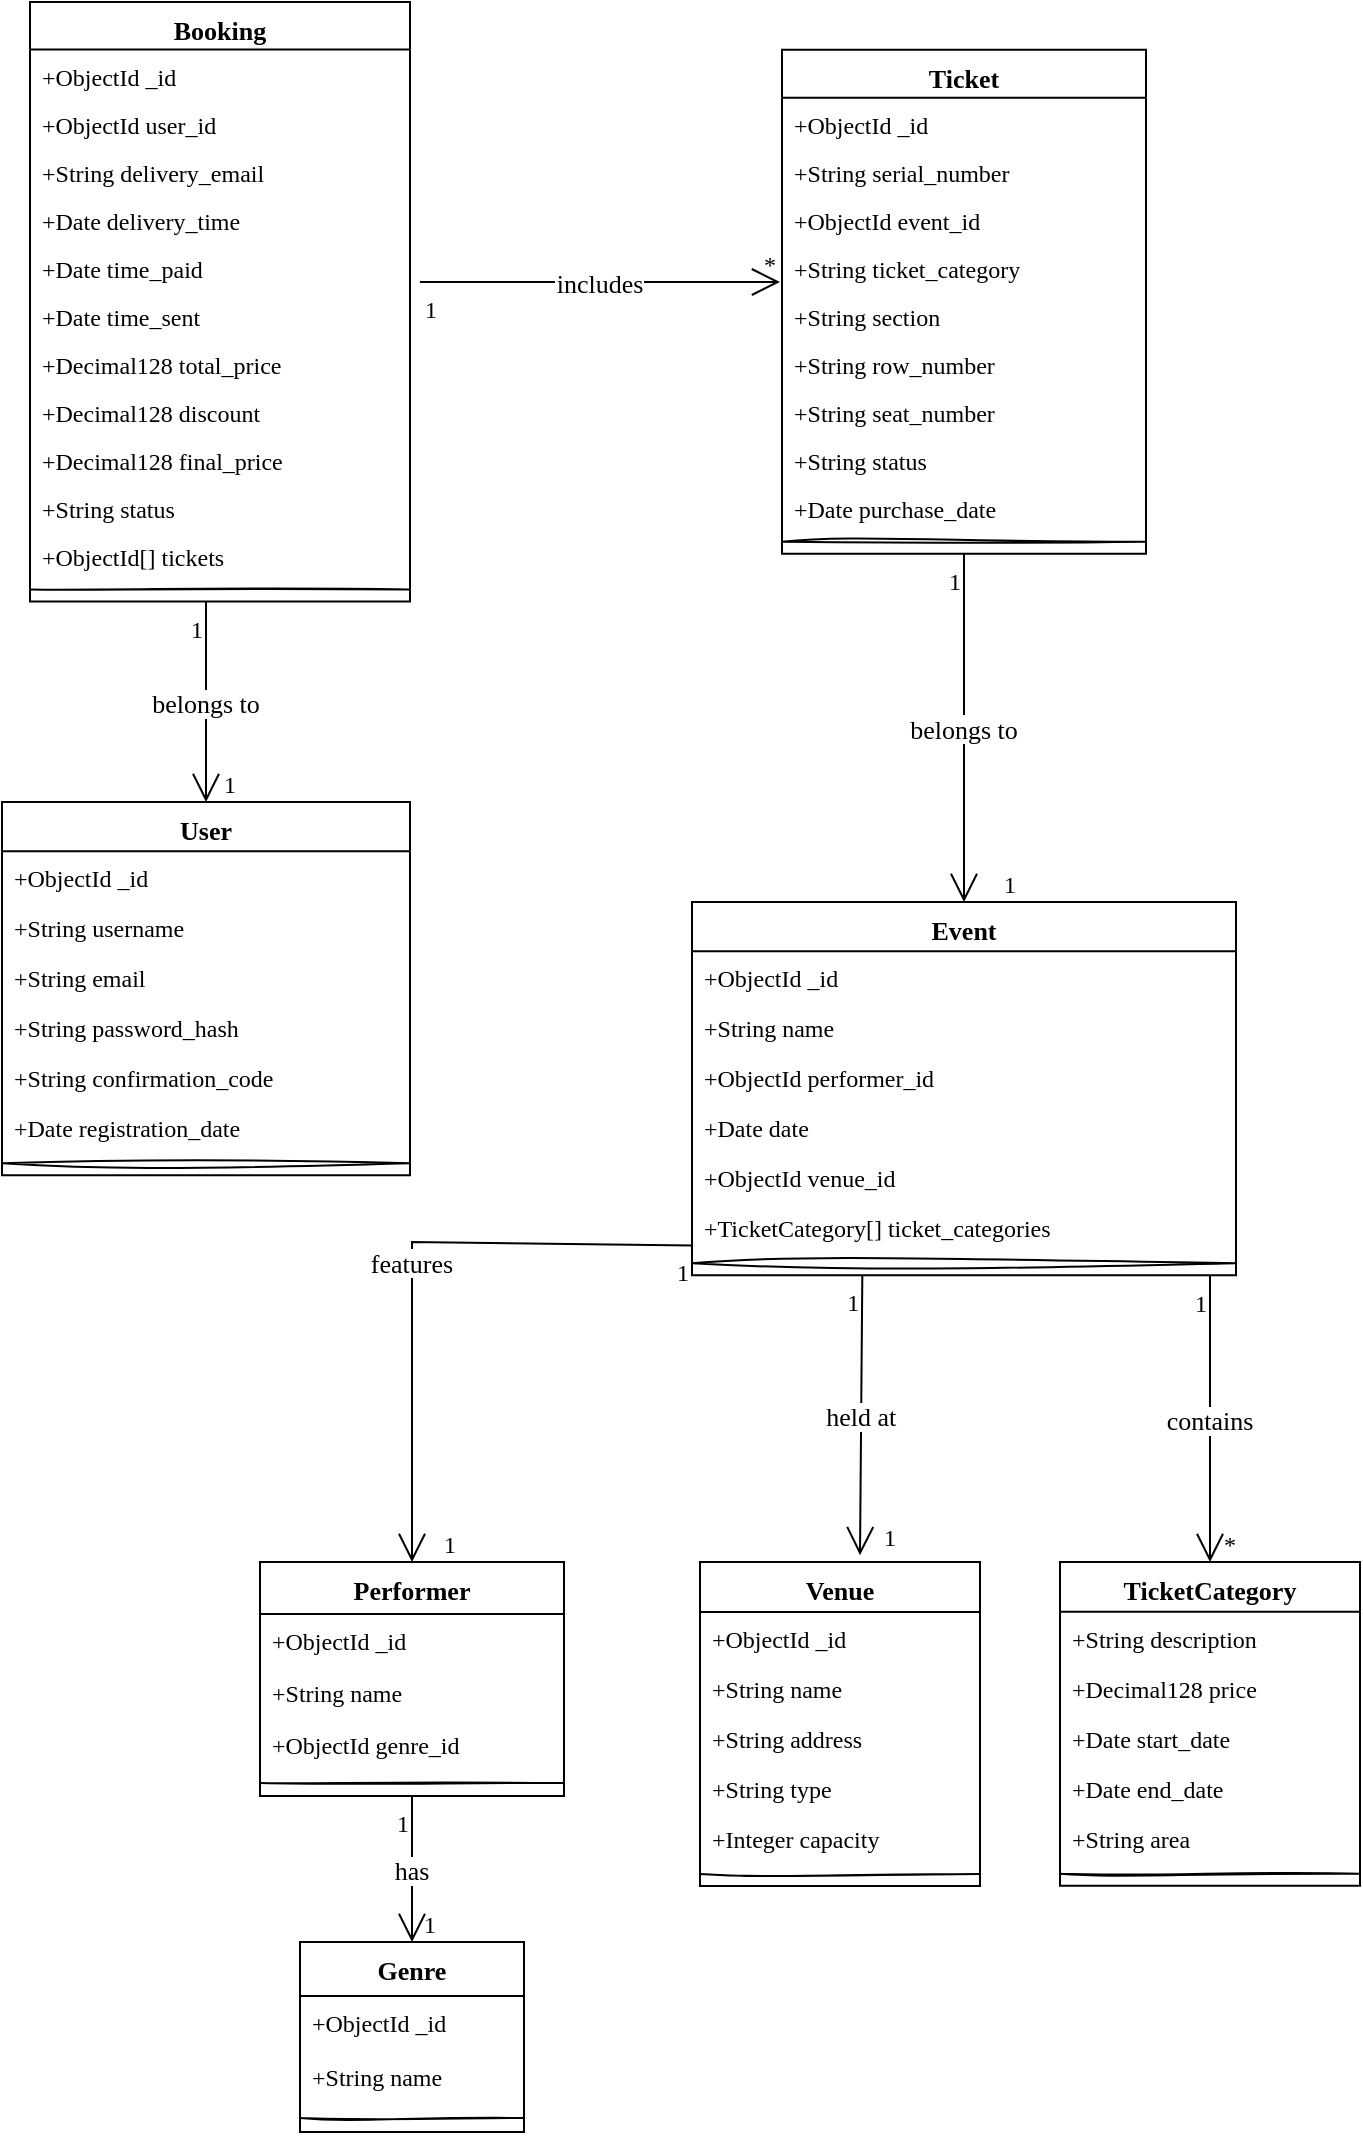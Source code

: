 <mxfile version="24.8.6">
  <diagram name="Page-1" id="ykJ6CDEJHKw0exhoZlaT">
    <mxGraphModel dx="1594" dy="794" grid="1" gridSize="10" guides="1" tooltips="1" connect="1" arrows="1" fold="1" page="1" pageScale="1" pageWidth="850" pageHeight="1100" math="0" shadow="0">
      <root>
        <mxCell id="0" />
        <mxCell id="1" parent="0" />
        <mxCell id="21Pvp72JrJxL1AuG1ScV-1" value="Genre" style="swimlane;fontStyle=1;align=center;verticalAlign=top;childLayout=stackLayout;horizontal=1;startSize=27.01;horizontalStack=0;resizeParent=1;resizeParentMax=0;resizeLast=0;collapsible=0;marginBottom=0;hachureGap=4;fontFamily=Times New Roman;swimlaneLine=1;fontSize=13;" vertex="1" parent="1">
          <mxGeometry x="260" y="990" width="112" height="95.01" as="geometry" />
        </mxCell>
        <mxCell id="21Pvp72JrJxL1AuG1ScV-2" value="+ObjectId _id" style="text;strokeColor=none;fillColor=none;align=left;verticalAlign=top;spacingLeft=4;spacingRight=4;overflow=hidden;rotatable=0;points=[[0,0.5],[1,0.5]];portConstraint=eastwest;fontFamily=Times New Roman;" vertex="1" parent="21Pvp72JrJxL1AuG1ScV-1">
          <mxGeometry y="27.01" width="112" height="27" as="geometry" />
        </mxCell>
        <mxCell id="21Pvp72JrJxL1AuG1ScV-3" value="+String name" style="text;strokeColor=none;fillColor=none;align=left;verticalAlign=top;spacingLeft=4;spacingRight=4;overflow=hidden;rotatable=0;points=[[0,0.5],[1,0.5]];portConstraint=eastwest;fontFamily=Times New Roman;" vertex="1" parent="21Pvp72JrJxL1AuG1ScV-1">
          <mxGeometry y="54.01" width="112" height="27" as="geometry" />
        </mxCell>
        <mxCell id="21Pvp72JrJxL1AuG1ScV-4" style="line;strokeWidth=1;fillColor=none;align=left;verticalAlign=middle;spacingTop=-1;spacingLeft=3;spacingRight=3;rotatable=0;labelPosition=right;points=[];portConstraint=eastwest;strokeColor=inherit;sketch=1;hachureGap=4;jiggle=2;curveFitting=1;fontFamily=Times New Roman;" vertex="1" parent="21Pvp72JrJxL1AuG1ScV-1">
          <mxGeometry y="81.01" width="112" height="14" as="geometry" />
        </mxCell>
        <mxCell id="21Pvp72JrJxL1AuG1ScV-5" value="Performer" style="swimlane;fontStyle=1;align=center;verticalAlign=top;childLayout=stackLayout;horizontal=1;startSize=26.022;horizontalStack=0;resizeParent=1;resizeParentMax=0;resizeLast=0;collapsible=0;marginBottom=0;hachureGap=4;fontFamily=Times New Roman;swimlaneLine=1;fontSize=13;" vertex="1" parent="1">
          <mxGeometry x="240" y="800" width="152" height="117.022" as="geometry" />
        </mxCell>
        <mxCell id="21Pvp72JrJxL1AuG1ScV-6" value="+ObjectId _id" style="text;strokeColor=none;fillColor=none;align=left;verticalAlign=top;spacingLeft=4;spacingRight=4;overflow=hidden;rotatable=0;points=[[0,0.5],[1,0.5]];portConstraint=eastwest;fontFamily=Times New Roman;" vertex="1" parent="21Pvp72JrJxL1AuG1ScV-5">
          <mxGeometry y="26.022" width="152" height="26" as="geometry" />
        </mxCell>
        <mxCell id="21Pvp72JrJxL1AuG1ScV-7" value="+String name" style="text;strokeColor=none;fillColor=none;align=left;verticalAlign=top;spacingLeft=4;spacingRight=4;overflow=hidden;rotatable=0;points=[[0,0.5],[1,0.5]];portConstraint=eastwest;fontFamily=Times New Roman;" vertex="1" parent="21Pvp72JrJxL1AuG1ScV-5">
          <mxGeometry y="52.022" width="152" height="26" as="geometry" />
        </mxCell>
        <mxCell id="21Pvp72JrJxL1AuG1ScV-8" value="+ObjectId genre_id" style="text;strokeColor=none;fillColor=none;align=left;verticalAlign=top;spacingLeft=4;spacingRight=4;overflow=hidden;rotatable=0;points=[[0,0.5],[1,0.5]];portConstraint=eastwest;fontFamily=Times New Roman;" vertex="1" parent="21Pvp72JrJxL1AuG1ScV-5">
          <mxGeometry y="78.022" width="152" height="26" as="geometry" />
        </mxCell>
        <mxCell id="21Pvp72JrJxL1AuG1ScV-9" style="line;strokeWidth=1;fillColor=none;align=left;verticalAlign=middle;spacingTop=-1;spacingLeft=3;spacingRight=3;rotatable=0;labelPosition=right;points=[];portConstraint=eastwest;strokeColor=inherit;sketch=1;hachureGap=4;jiggle=2;curveFitting=1;fontFamily=Times New Roman;" vertex="1" parent="21Pvp72JrJxL1AuG1ScV-5">
          <mxGeometry y="104.022" width="152" height="13" as="geometry" />
        </mxCell>
        <mxCell id="21Pvp72JrJxL1AuG1ScV-10" value="Venue" style="swimlane;fontStyle=1;align=center;verticalAlign=top;childLayout=stackLayout;horizontal=1;startSize=24.959;horizontalStack=0;resizeParent=1;resizeParentMax=0;resizeLast=0;collapsible=0;marginBottom=0;hachureGap=4;fontFamily=Times New Roman;swimlaneLine=1;fontSize=13;" vertex="1" parent="1">
          <mxGeometry x="460" y="800" width="140" height="161.959" as="geometry" />
        </mxCell>
        <mxCell id="21Pvp72JrJxL1AuG1ScV-11" value="+ObjectId _id" style="text;strokeColor=none;fillColor=none;align=left;verticalAlign=top;spacingLeft=4;spacingRight=4;overflow=hidden;rotatable=0;points=[[0,0.5],[1,0.5]];portConstraint=eastwest;fontFamily=Times New Roman;" vertex="1" parent="21Pvp72JrJxL1AuG1ScV-10">
          <mxGeometry y="24.959" width="140" height="25" as="geometry" />
        </mxCell>
        <mxCell id="21Pvp72JrJxL1AuG1ScV-12" value="+String name" style="text;strokeColor=none;fillColor=none;align=left;verticalAlign=top;spacingLeft=4;spacingRight=4;overflow=hidden;rotatable=0;points=[[0,0.5],[1,0.5]];portConstraint=eastwest;fontFamily=Times New Roman;" vertex="1" parent="21Pvp72JrJxL1AuG1ScV-10">
          <mxGeometry y="49.959" width="140" height="25" as="geometry" />
        </mxCell>
        <mxCell id="21Pvp72JrJxL1AuG1ScV-13" value="+String address" style="text;strokeColor=none;fillColor=none;align=left;verticalAlign=top;spacingLeft=4;spacingRight=4;overflow=hidden;rotatable=0;points=[[0,0.5],[1,0.5]];portConstraint=eastwest;fontFamily=Times New Roman;" vertex="1" parent="21Pvp72JrJxL1AuG1ScV-10">
          <mxGeometry y="74.959" width="140" height="25" as="geometry" />
        </mxCell>
        <mxCell id="21Pvp72JrJxL1AuG1ScV-14" value="+String type" style="text;strokeColor=none;fillColor=none;align=left;verticalAlign=top;spacingLeft=4;spacingRight=4;overflow=hidden;rotatable=0;points=[[0,0.5],[1,0.5]];portConstraint=eastwest;fontFamily=Times New Roman;" vertex="1" parent="21Pvp72JrJxL1AuG1ScV-10">
          <mxGeometry y="99.959" width="140" height="25" as="geometry" />
        </mxCell>
        <mxCell id="21Pvp72JrJxL1AuG1ScV-15" value="+Integer capacity" style="text;strokeColor=none;fillColor=none;align=left;verticalAlign=top;spacingLeft=4;spacingRight=4;overflow=hidden;rotatable=0;points=[[0,0.5],[1,0.5]];portConstraint=eastwest;fontFamily=Times New Roman;" vertex="1" parent="21Pvp72JrJxL1AuG1ScV-10">
          <mxGeometry y="124.959" width="140" height="25" as="geometry" />
        </mxCell>
        <mxCell id="21Pvp72JrJxL1AuG1ScV-16" style="line;strokeWidth=1;fillColor=none;align=left;verticalAlign=middle;spacingTop=-1;spacingLeft=3;spacingRight=3;rotatable=0;labelPosition=right;points=[];portConstraint=eastwest;strokeColor=inherit;sketch=1;hachureGap=4;jiggle=2;curveFitting=1;fontFamily=Times New Roman;" vertex="1" parent="21Pvp72JrJxL1AuG1ScV-10">
          <mxGeometry y="149.959" width="140" height="12" as="geometry" />
        </mxCell>
        <mxCell id="21Pvp72JrJxL1AuG1ScV-17" value="Event" style="swimlane;fontStyle=1;align=center;verticalAlign=top;childLayout=stackLayout;horizontal=1;startSize=24.618;horizontalStack=0;resizeParent=1;resizeParentMax=0;resizeLast=0;collapsible=0;marginBottom=0;hachureGap=4;fontFamily=Times New Roman;swimlaneLine=1;fontSize=13;" vertex="1" parent="1">
          <mxGeometry x="456" y="470" width="272" height="186.618" as="geometry" />
        </mxCell>
        <mxCell id="21Pvp72JrJxL1AuG1ScV-18" value="+ObjectId _id" style="text;strokeColor=none;fillColor=none;align=left;verticalAlign=top;spacingLeft=4;spacingRight=4;overflow=hidden;rotatable=0;points=[[0,0.5],[1,0.5]];portConstraint=eastwest;fontFamily=Times New Roman;" vertex="1" parent="21Pvp72JrJxL1AuG1ScV-17">
          <mxGeometry y="24.618" width="272" height="25" as="geometry" />
        </mxCell>
        <mxCell id="21Pvp72JrJxL1AuG1ScV-19" value="+String name" style="text;strokeColor=none;fillColor=none;align=left;verticalAlign=top;spacingLeft=4;spacingRight=4;overflow=hidden;rotatable=0;points=[[0,0.5],[1,0.5]];portConstraint=eastwest;fontFamily=Times New Roman;" vertex="1" parent="21Pvp72JrJxL1AuG1ScV-17">
          <mxGeometry y="49.618" width="272" height="25" as="geometry" />
        </mxCell>
        <mxCell id="21Pvp72JrJxL1AuG1ScV-20" value="+ObjectId performer_id" style="text;strokeColor=none;fillColor=none;align=left;verticalAlign=top;spacingLeft=4;spacingRight=4;overflow=hidden;rotatable=0;points=[[0,0.5],[1,0.5]];portConstraint=eastwest;fontFamily=Times New Roman;" vertex="1" parent="21Pvp72JrJxL1AuG1ScV-17">
          <mxGeometry y="74.618" width="272" height="25" as="geometry" />
        </mxCell>
        <mxCell id="21Pvp72JrJxL1AuG1ScV-21" value="+Date date" style="text;strokeColor=none;fillColor=none;align=left;verticalAlign=top;spacingLeft=4;spacingRight=4;overflow=hidden;rotatable=0;points=[[0,0.5],[1,0.5]];portConstraint=eastwest;fontFamily=Times New Roman;" vertex="1" parent="21Pvp72JrJxL1AuG1ScV-17">
          <mxGeometry y="99.618" width="272" height="25" as="geometry" />
        </mxCell>
        <mxCell id="21Pvp72JrJxL1AuG1ScV-22" value="+ObjectId venue_id" style="text;strokeColor=none;fillColor=none;align=left;verticalAlign=top;spacingLeft=4;spacingRight=4;overflow=hidden;rotatable=0;points=[[0,0.5],[1,0.5]];portConstraint=eastwest;fontFamily=Times New Roman;" vertex="1" parent="21Pvp72JrJxL1AuG1ScV-17">
          <mxGeometry y="124.618" width="272" height="25" as="geometry" />
        </mxCell>
        <mxCell id="21Pvp72JrJxL1AuG1ScV-23" value="+TicketCategory[] ticket_categories" style="text;strokeColor=none;fillColor=none;align=left;verticalAlign=top;spacingLeft=4;spacingRight=4;overflow=hidden;rotatable=0;points=[[0,0.5],[1,0.5]];portConstraint=eastwest;fontFamily=Times New Roman;" vertex="1" parent="21Pvp72JrJxL1AuG1ScV-17">
          <mxGeometry y="149.618" width="272" height="25" as="geometry" />
        </mxCell>
        <mxCell id="21Pvp72JrJxL1AuG1ScV-24" style="line;strokeWidth=1;fillColor=none;align=left;verticalAlign=middle;spacingTop=-1;spacingLeft=3;spacingRight=3;rotatable=0;labelPosition=right;points=[];portConstraint=eastwest;strokeColor=inherit;sketch=1;hachureGap=4;jiggle=2;curveFitting=1;fontFamily=Times New Roman;" vertex="1" parent="21Pvp72JrJxL1AuG1ScV-17">
          <mxGeometry y="174.618" width="272" height="12" as="geometry" />
        </mxCell>
        <mxCell id="21Pvp72JrJxL1AuG1ScV-25" value="TicketCategory" style="swimlane;fontStyle=1;align=center;verticalAlign=top;childLayout=stackLayout;horizontal=1;startSize=24.933;horizontalStack=0;resizeParent=1;resizeParentMax=0;resizeLast=0;collapsible=0;marginBottom=0;hachureGap=4;fontFamily=Times New Roman;swimlaneLine=1;fontSize=13;" vertex="1" parent="1">
          <mxGeometry x="640" y="800" width="150" height="161.933" as="geometry" />
        </mxCell>
        <mxCell id="21Pvp72JrJxL1AuG1ScV-26" value="+String description" style="text;strokeColor=none;fillColor=none;align=left;verticalAlign=top;spacingLeft=4;spacingRight=4;overflow=hidden;rotatable=0;points=[[0,0.5],[1,0.5]];portConstraint=eastwest;fontFamily=Times New Roman;" vertex="1" parent="21Pvp72JrJxL1AuG1ScV-25">
          <mxGeometry y="24.933" width="150" height="25" as="geometry" />
        </mxCell>
        <mxCell id="21Pvp72JrJxL1AuG1ScV-27" value="+Decimal128 price" style="text;strokeColor=none;fillColor=none;align=left;verticalAlign=top;spacingLeft=4;spacingRight=4;overflow=hidden;rotatable=0;points=[[0,0.5],[1,0.5]];portConstraint=eastwest;fontFamily=Times New Roman;" vertex="1" parent="21Pvp72JrJxL1AuG1ScV-25">
          <mxGeometry y="49.933" width="150" height="25" as="geometry" />
        </mxCell>
        <mxCell id="21Pvp72JrJxL1AuG1ScV-28" value="+Date start_date" style="text;strokeColor=none;fillColor=none;align=left;verticalAlign=top;spacingLeft=4;spacingRight=4;overflow=hidden;rotatable=0;points=[[0,0.5],[1,0.5]];portConstraint=eastwest;fontFamily=Times New Roman;" vertex="1" parent="21Pvp72JrJxL1AuG1ScV-25">
          <mxGeometry y="74.933" width="150" height="25" as="geometry" />
        </mxCell>
        <mxCell id="21Pvp72JrJxL1AuG1ScV-29" value="+Date end_date" style="text;strokeColor=none;fillColor=none;align=left;verticalAlign=top;spacingLeft=4;spacingRight=4;overflow=hidden;rotatable=0;points=[[0,0.5],[1,0.5]];portConstraint=eastwest;fontFamily=Times New Roman;" vertex="1" parent="21Pvp72JrJxL1AuG1ScV-25">
          <mxGeometry y="99.933" width="150" height="25" as="geometry" />
        </mxCell>
        <mxCell id="21Pvp72JrJxL1AuG1ScV-30" value="+String area" style="text;strokeColor=none;fillColor=none;align=left;verticalAlign=top;spacingLeft=4;spacingRight=4;overflow=hidden;rotatable=0;points=[[0,0.5],[1,0.5]];portConstraint=eastwest;fontFamily=Times New Roman;" vertex="1" parent="21Pvp72JrJxL1AuG1ScV-25">
          <mxGeometry y="124.933" width="150" height="25" as="geometry" />
        </mxCell>
        <mxCell id="21Pvp72JrJxL1AuG1ScV-31" style="line;strokeWidth=1;fillColor=none;align=left;verticalAlign=middle;spacingTop=-1;spacingLeft=3;spacingRight=3;rotatable=0;labelPosition=right;points=[];portConstraint=eastwest;strokeColor=inherit;sketch=1;hachureGap=4;jiggle=2;curveFitting=1;fontFamily=Times New Roman;" vertex="1" parent="21Pvp72JrJxL1AuG1ScV-25">
          <mxGeometry y="149.933" width="150" height="12" as="geometry" />
        </mxCell>
        <mxCell id="21Pvp72JrJxL1AuG1ScV-32" value="User" style="swimlane;fontStyle=1;align=center;verticalAlign=top;childLayout=stackLayout;horizontal=1;startSize=24.64;horizontalStack=0;resizeParent=1;resizeParentMax=0;resizeLast=0;collapsible=0;marginBottom=0;hachureGap=4;fontFamily=Times New Roman;swimlaneLine=1;fontSize=13;" vertex="1" parent="1">
          <mxGeometry x="111" y="420" width="204" height="186.64" as="geometry" />
        </mxCell>
        <mxCell id="21Pvp72JrJxL1AuG1ScV-33" value="+ObjectId _id" style="text;strokeColor=none;fillColor=none;align=left;verticalAlign=top;spacingLeft=4;spacingRight=4;overflow=hidden;rotatable=0;points=[[0,0.5],[1,0.5]];portConstraint=eastwest;fontFamily=Times New Roman;" vertex="1" parent="21Pvp72JrJxL1AuG1ScV-32">
          <mxGeometry y="24.64" width="204" height="25" as="geometry" />
        </mxCell>
        <mxCell id="21Pvp72JrJxL1AuG1ScV-34" value="+String username" style="text;strokeColor=none;fillColor=none;align=left;verticalAlign=top;spacingLeft=4;spacingRight=4;overflow=hidden;rotatable=0;points=[[0,0.5],[1,0.5]];portConstraint=eastwest;fontFamily=Times New Roman;" vertex="1" parent="21Pvp72JrJxL1AuG1ScV-32">
          <mxGeometry y="49.64" width="204" height="25" as="geometry" />
        </mxCell>
        <mxCell id="21Pvp72JrJxL1AuG1ScV-35" value="+String email" style="text;strokeColor=none;fillColor=none;align=left;verticalAlign=top;spacingLeft=4;spacingRight=4;overflow=hidden;rotatable=0;points=[[0,0.5],[1,0.5]];portConstraint=eastwest;fontFamily=Times New Roman;" vertex="1" parent="21Pvp72JrJxL1AuG1ScV-32">
          <mxGeometry y="74.64" width="204" height="25" as="geometry" />
        </mxCell>
        <mxCell id="21Pvp72JrJxL1AuG1ScV-36" value="+String password_hash" style="text;strokeColor=none;fillColor=none;align=left;verticalAlign=top;spacingLeft=4;spacingRight=4;overflow=hidden;rotatable=0;points=[[0,0.5],[1,0.5]];portConstraint=eastwest;fontFamily=Times New Roman;" vertex="1" parent="21Pvp72JrJxL1AuG1ScV-32">
          <mxGeometry y="99.64" width="204" height="25" as="geometry" />
        </mxCell>
        <mxCell id="21Pvp72JrJxL1AuG1ScV-37" value="+String confirmation_code" style="text;strokeColor=none;fillColor=none;align=left;verticalAlign=top;spacingLeft=4;spacingRight=4;overflow=hidden;rotatable=0;points=[[0,0.5],[1,0.5]];portConstraint=eastwest;fontFamily=Times New Roman;" vertex="1" parent="21Pvp72JrJxL1AuG1ScV-32">
          <mxGeometry y="124.64" width="204" height="25" as="geometry" />
        </mxCell>
        <mxCell id="21Pvp72JrJxL1AuG1ScV-38" value="+Date registration_date" style="text;strokeColor=none;fillColor=none;align=left;verticalAlign=top;spacingLeft=4;spacingRight=4;overflow=hidden;rotatable=0;points=[[0,0.5],[1,0.5]];portConstraint=eastwest;fontFamily=Times New Roman;" vertex="1" parent="21Pvp72JrJxL1AuG1ScV-32">
          <mxGeometry y="149.64" width="204" height="25" as="geometry" />
        </mxCell>
        <mxCell id="21Pvp72JrJxL1AuG1ScV-39" style="line;strokeWidth=1;fillColor=none;align=left;verticalAlign=middle;spacingTop=-1;spacingLeft=3;spacingRight=3;rotatable=0;labelPosition=right;points=[];portConstraint=eastwest;strokeColor=inherit;sketch=1;hachureGap=4;jiggle=2;curveFitting=1;fontFamily=Times New Roman;" vertex="1" parent="21Pvp72JrJxL1AuG1ScV-32">
          <mxGeometry y="174.64" width="204" height="12" as="geometry" />
        </mxCell>
        <mxCell id="21Pvp72JrJxL1AuG1ScV-40" value="Booking" style="swimlane;fontStyle=1;align=center;verticalAlign=top;childLayout=stackLayout;horizontal=1;startSize=23.797;horizontalStack=0;resizeParent=1;resizeParentMax=0;resizeLast=0;collapsible=0;marginBottom=0;hachureGap=4;fontFamily=Times New Roman;swimlaneLine=1;fontSize=13;" vertex="1" parent="1">
          <mxGeometry x="125" y="20" width="190" height="299.797" as="geometry" />
        </mxCell>
        <mxCell id="21Pvp72JrJxL1AuG1ScV-41" value="+ObjectId _id" style="text;strokeColor=none;fillColor=none;align=left;verticalAlign=top;spacingLeft=4;spacingRight=4;overflow=hidden;rotatable=0;points=[[0,0.5],[1,0.5]];portConstraint=eastwest;fontFamily=Times New Roman;" vertex="1" parent="21Pvp72JrJxL1AuG1ScV-40">
          <mxGeometry y="23.797" width="190" height="24" as="geometry" />
        </mxCell>
        <mxCell id="21Pvp72JrJxL1AuG1ScV-42" value="+ObjectId user_id" style="text;strokeColor=none;fillColor=none;align=left;verticalAlign=top;spacingLeft=4;spacingRight=4;overflow=hidden;rotatable=0;points=[[0,0.5],[1,0.5]];portConstraint=eastwest;fontFamily=Times New Roman;" vertex="1" parent="21Pvp72JrJxL1AuG1ScV-40">
          <mxGeometry y="47.797" width="190" height="24" as="geometry" />
        </mxCell>
        <mxCell id="21Pvp72JrJxL1AuG1ScV-43" value="+String delivery_email" style="text;strokeColor=none;fillColor=none;align=left;verticalAlign=top;spacingLeft=4;spacingRight=4;overflow=hidden;rotatable=0;points=[[0,0.5],[1,0.5]];portConstraint=eastwest;fontFamily=Times New Roman;" vertex="1" parent="21Pvp72JrJxL1AuG1ScV-40">
          <mxGeometry y="71.797" width="190" height="24" as="geometry" />
        </mxCell>
        <mxCell id="21Pvp72JrJxL1AuG1ScV-44" value="+Date delivery_time" style="text;strokeColor=none;fillColor=none;align=left;verticalAlign=top;spacingLeft=4;spacingRight=4;overflow=hidden;rotatable=0;points=[[0,0.5],[1,0.5]];portConstraint=eastwest;fontFamily=Times New Roman;" vertex="1" parent="21Pvp72JrJxL1AuG1ScV-40">
          <mxGeometry y="95.797" width="190" height="24" as="geometry" />
        </mxCell>
        <mxCell id="21Pvp72JrJxL1AuG1ScV-45" value="+Date time_paid" style="text;strokeColor=none;fillColor=none;align=left;verticalAlign=top;spacingLeft=4;spacingRight=4;overflow=hidden;rotatable=0;points=[[0,0.5],[1,0.5]];portConstraint=eastwest;fontFamily=Times New Roman;" vertex="1" parent="21Pvp72JrJxL1AuG1ScV-40">
          <mxGeometry y="119.797" width="190" height="24" as="geometry" />
        </mxCell>
        <mxCell id="21Pvp72JrJxL1AuG1ScV-46" value="+Date time_sent" style="text;strokeColor=none;fillColor=none;align=left;verticalAlign=top;spacingLeft=4;spacingRight=4;overflow=hidden;rotatable=0;points=[[0,0.5],[1,0.5]];portConstraint=eastwest;fontFamily=Times New Roman;" vertex="1" parent="21Pvp72JrJxL1AuG1ScV-40">
          <mxGeometry y="143.797" width="190" height="24" as="geometry" />
        </mxCell>
        <mxCell id="21Pvp72JrJxL1AuG1ScV-47" value="+Decimal128 total_price" style="text;strokeColor=none;fillColor=none;align=left;verticalAlign=top;spacingLeft=4;spacingRight=4;overflow=hidden;rotatable=0;points=[[0,0.5],[1,0.5]];portConstraint=eastwest;fontFamily=Times New Roman;" vertex="1" parent="21Pvp72JrJxL1AuG1ScV-40">
          <mxGeometry y="167.797" width="190" height="24" as="geometry" />
        </mxCell>
        <mxCell id="21Pvp72JrJxL1AuG1ScV-48" value="+Decimal128 discount" style="text;strokeColor=none;fillColor=none;align=left;verticalAlign=top;spacingLeft=4;spacingRight=4;overflow=hidden;rotatable=0;points=[[0,0.5],[1,0.5]];portConstraint=eastwest;fontFamily=Times New Roman;" vertex="1" parent="21Pvp72JrJxL1AuG1ScV-40">
          <mxGeometry y="191.797" width="190" height="24" as="geometry" />
        </mxCell>
        <mxCell id="21Pvp72JrJxL1AuG1ScV-49" value="+Decimal128 final_price" style="text;strokeColor=none;fillColor=none;align=left;verticalAlign=top;spacingLeft=4;spacingRight=4;overflow=hidden;rotatable=0;points=[[0,0.5],[1,0.5]];portConstraint=eastwest;fontFamily=Times New Roman;" vertex="1" parent="21Pvp72JrJxL1AuG1ScV-40">
          <mxGeometry y="215.797" width="190" height="24" as="geometry" />
        </mxCell>
        <mxCell id="21Pvp72JrJxL1AuG1ScV-50" value="+String status" style="text;strokeColor=none;fillColor=none;align=left;verticalAlign=top;spacingLeft=4;spacingRight=4;overflow=hidden;rotatable=0;points=[[0,0.5],[1,0.5]];portConstraint=eastwest;fontFamily=Times New Roman;" vertex="1" parent="21Pvp72JrJxL1AuG1ScV-40">
          <mxGeometry y="239.797" width="190" height="24" as="geometry" />
        </mxCell>
        <mxCell id="21Pvp72JrJxL1AuG1ScV-51" value="+ObjectId[] tickets" style="text;strokeColor=none;fillColor=none;align=left;verticalAlign=top;spacingLeft=4;spacingRight=4;overflow=hidden;rotatable=0;points=[[0,0.5],[1,0.5]];portConstraint=eastwest;fontFamily=Times New Roman;" vertex="1" parent="21Pvp72JrJxL1AuG1ScV-40">
          <mxGeometry y="263.797" width="190" height="24" as="geometry" />
        </mxCell>
        <mxCell id="21Pvp72JrJxL1AuG1ScV-52" style="line;strokeWidth=1;fillColor=none;align=left;verticalAlign=middle;spacingTop=-1;spacingLeft=3;spacingRight=3;rotatable=0;labelPosition=right;points=[];portConstraint=eastwest;strokeColor=inherit;sketch=1;hachureGap=4;jiggle=2;curveFitting=1;fontFamily=Times New Roman;" vertex="1" parent="21Pvp72JrJxL1AuG1ScV-40">
          <mxGeometry y="287.797" width="190" height="12" as="geometry" />
        </mxCell>
        <mxCell id="21Pvp72JrJxL1AuG1ScV-53" value="Ticket" style="swimlane;fontStyle=1;align=center;verticalAlign=top;childLayout=stackLayout;horizontal=1;startSize=24.048;horizontalStack=0;resizeParent=1;resizeParentMax=0;resizeLast=0;collapsible=0;marginBottom=0;hachureGap=4;fontFamily=Times New Roman;swimlaneLine=1;fontSize=13;" vertex="1" parent="1">
          <mxGeometry x="501" y="43.87" width="182" height="252.048" as="geometry" />
        </mxCell>
        <mxCell id="21Pvp72JrJxL1AuG1ScV-54" value="+ObjectId _id" style="text;strokeColor=none;fillColor=none;align=left;verticalAlign=top;spacingLeft=4;spacingRight=4;overflow=hidden;rotatable=0;points=[[0,0.5],[1,0.5]];portConstraint=eastwest;fontFamily=Times New Roman;" vertex="1" parent="21Pvp72JrJxL1AuG1ScV-53">
          <mxGeometry y="24.048" width="182" height="24" as="geometry" />
        </mxCell>
        <mxCell id="21Pvp72JrJxL1AuG1ScV-55" value="+String serial_number" style="text;strokeColor=none;fillColor=none;align=left;verticalAlign=top;spacingLeft=4;spacingRight=4;overflow=hidden;rotatable=0;points=[[0,0.5],[1,0.5]];portConstraint=eastwest;fontFamily=Times New Roman;" vertex="1" parent="21Pvp72JrJxL1AuG1ScV-53">
          <mxGeometry y="48.048" width="182" height="24" as="geometry" />
        </mxCell>
        <mxCell id="21Pvp72JrJxL1AuG1ScV-56" value="+ObjectId event_id" style="text;strokeColor=none;fillColor=none;align=left;verticalAlign=top;spacingLeft=4;spacingRight=4;overflow=hidden;rotatable=0;points=[[0,0.5],[1,0.5]];portConstraint=eastwest;fontFamily=Times New Roman;" vertex="1" parent="21Pvp72JrJxL1AuG1ScV-53">
          <mxGeometry y="72.048" width="182" height="24" as="geometry" />
        </mxCell>
        <mxCell id="21Pvp72JrJxL1AuG1ScV-57" value="+String ticket_category" style="text;strokeColor=none;fillColor=none;align=left;verticalAlign=top;spacingLeft=4;spacingRight=4;overflow=hidden;rotatable=0;points=[[0,0.5],[1,0.5]];portConstraint=eastwest;fontFamily=Times New Roman;" vertex="1" parent="21Pvp72JrJxL1AuG1ScV-53">
          <mxGeometry y="96.048" width="182" height="24" as="geometry" />
        </mxCell>
        <mxCell id="21Pvp72JrJxL1AuG1ScV-58" value="+String section" style="text;strokeColor=none;fillColor=none;align=left;verticalAlign=top;spacingLeft=4;spacingRight=4;overflow=hidden;rotatable=0;points=[[0,0.5],[1,0.5]];portConstraint=eastwest;fontFamily=Times New Roman;" vertex="1" parent="21Pvp72JrJxL1AuG1ScV-53">
          <mxGeometry y="120.048" width="182" height="24" as="geometry" />
        </mxCell>
        <mxCell id="21Pvp72JrJxL1AuG1ScV-59" value="+String row_number" style="text;strokeColor=none;fillColor=none;align=left;verticalAlign=top;spacingLeft=4;spacingRight=4;overflow=hidden;rotatable=0;points=[[0,0.5],[1,0.5]];portConstraint=eastwest;fontFamily=Times New Roman;" vertex="1" parent="21Pvp72JrJxL1AuG1ScV-53">
          <mxGeometry y="144.048" width="182" height="24" as="geometry" />
        </mxCell>
        <mxCell id="21Pvp72JrJxL1AuG1ScV-60" value="+String seat_number" style="text;strokeColor=none;fillColor=none;align=left;verticalAlign=top;spacingLeft=4;spacingRight=4;overflow=hidden;rotatable=0;points=[[0,0.5],[1,0.5]];portConstraint=eastwest;fontFamily=Times New Roman;" vertex="1" parent="21Pvp72JrJxL1AuG1ScV-53">
          <mxGeometry y="168.048" width="182" height="24" as="geometry" />
        </mxCell>
        <mxCell id="21Pvp72JrJxL1AuG1ScV-61" value="+String status" style="text;strokeColor=none;fillColor=none;align=left;verticalAlign=top;spacingLeft=4;spacingRight=4;overflow=hidden;rotatable=0;points=[[0,0.5],[1,0.5]];portConstraint=eastwest;fontFamily=Times New Roman;" vertex="1" parent="21Pvp72JrJxL1AuG1ScV-53">
          <mxGeometry y="192.048" width="182" height="24" as="geometry" />
        </mxCell>
        <mxCell id="21Pvp72JrJxL1AuG1ScV-62" value="+Date purchase_date" style="text;strokeColor=none;fillColor=none;align=left;verticalAlign=top;spacingLeft=4;spacingRight=4;overflow=hidden;rotatable=0;points=[[0,0.5],[1,0.5]];portConstraint=eastwest;fontFamily=Times New Roman;" vertex="1" parent="21Pvp72JrJxL1AuG1ScV-53">
          <mxGeometry y="216.048" width="182" height="24" as="geometry" />
        </mxCell>
        <mxCell id="21Pvp72JrJxL1AuG1ScV-63" style="line;strokeWidth=1;fillColor=none;align=left;verticalAlign=middle;spacingTop=-1;spacingLeft=3;spacingRight=3;rotatable=0;labelPosition=right;points=[];portConstraint=eastwest;strokeColor=inherit;sketch=1;hachureGap=4;jiggle=2;curveFitting=1;fontFamily=Times New Roman;" vertex="1" parent="21Pvp72JrJxL1AuG1ScV-53">
          <mxGeometry y="240.048" width="182" height="12" as="geometry" />
        </mxCell>
        <mxCell id="21Pvp72JrJxL1AuG1ScV-64" value="has" style="startArrow=none;endArrow=open;endSize=12;exitX=0.5;exitY=1;entryX=0.5;entryY=0;rounded=0;hachureGap=4;fontFamily=Times New Roman;swimlaneLine=1;fontSize=13;" edge="1" parent="1" source="21Pvp72JrJxL1AuG1ScV-5" target="21Pvp72JrJxL1AuG1ScV-1">
          <mxGeometry relative="1" as="geometry" />
        </mxCell>
        <mxCell id="21Pvp72JrJxL1AuG1ScV-65" value="1" style="edgeLabel;resizable=0;labelBackgroundColor=none;fontSize=12;align=right;verticalAlign=top;sketch=1;hachureGap=4;jiggle=2;curveFitting=1;fontFamily=Times New Roman;" vertex="1" parent="21Pvp72JrJxL1AuG1ScV-64">
          <mxGeometry x="-1" relative="1" as="geometry" />
        </mxCell>
        <mxCell id="21Pvp72JrJxL1AuG1ScV-66" value="1" style="edgeLabel;resizable=0;labelBackgroundColor=none;fontSize=12;align=left;verticalAlign=bottom;sketch=1;hachureGap=4;jiggle=2;curveFitting=1;fontFamily=Times New Roman;" vertex="1" parent="21Pvp72JrJxL1AuG1ScV-64">
          <mxGeometry x="1" relative="1" as="geometry">
            <mxPoint x="4" as="offset" />
          </mxGeometry>
        </mxCell>
        <mxCell id="21Pvp72JrJxL1AuG1ScV-67" value="features" style="startArrow=none;endArrow=open;endSize=12;exitX=0;exitY=0.92;entryX=0.5;entryY=0;rounded=0;hachureGap=4;fontFamily=Times New Roman;swimlaneLine=1;fontSize=13;" edge="1" parent="1" source="21Pvp72JrJxL1AuG1ScV-17" target="21Pvp72JrJxL1AuG1ScV-5">
          <mxGeometry relative="1" as="geometry">
            <Array as="points">
              <mxPoint x="316" y="640" />
            </Array>
          </mxGeometry>
        </mxCell>
        <mxCell id="21Pvp72JrJxL1AuG1ScV-68" value="1" style="edgeLabel;resizable=0;labelBackgroundColor=none;fontSize=12;align=right;verticalAlign=top;sketch=1;hachureGap=4;jiggle=2;curveFitting=1;fontFamily=Times New Roman;" vertex="1" parent="21Pvp72JrJxL1AuG1ScV-67">
          <mxGeometry x="-1" relative="1" as="geometry" />
        </mxCell>
        <mxCell id="21Pvp72JrJxL1AuG1ScV-69" value="1" style="edgeLabel;resizable=0;labelBackgroundColor=none;fontSize=12;align=left;verticalAlign=bottom;sketch=1;hachureGap=4;jiggle=2;curveFitting=1;fontFamily=Times New Roman;" vertex="1" parent="21Pvp72JrJxL1AuG1ScV-67">
          <mxGeometry x="1" relative="1" as="geometry">
            <mxPoint x="14" as="offset" />
          </mxGeometry>
        </mxCell>
        <mxCell id="21Pvp72JrJxL1AuG1ScV-70" value="held at" style="startArrow=none;endArrow=open;endSize=12;exitX=0.44;exitY=1;entryX=0.818;entryY=-0.021;rounded=0;hachureGap=4;fontFamily=Times New Roman;swimlaneLine=1;fontSize=13;entryDx=0;entryDy=0;entryPerimeter=0;" edge="1" parent="1">
          <mxGeometry relative="1" as="geometry">
            <mxPoint x="541.16" y="656.618" as="sourcePoint" />
            <mxPoint x="540" y="796.599" as="targetPoint" />
          </mxGeometry>
        </mxCell>
        <mxCell id="21Pvp72JrJxL1AuG1ScV-71" value="1" style="edgeLabel;resizable=0;labelBackgroundColor=none;fontSize=12;align=right;verticalAlign=top;sketch=1;hachureGap=4;jiggle=2;curveFitting=1;fontFamily=Times New Roman;" vertex="1" parent="21Pvp72JrJxL1AuG1ScV-70">
          <mxGeometry x="-1" relative="1" as="geometry" />
        </mxCell>
        <mxCell id="21Pvp72JrJxL1AuG1ScV-72" value="1" style="edgeLabel;resizable=0;labelBackgroundColor=none;fontSize=12;align=left;verticalAlign=bottom;sketch=1;hachureGap=4;jiggle=2;curveFitting=1;fontFamily=Times New Roman;" vertex="1" parent="21Pvp72JrJxL1AuG1ScV-70">
          <mxGeometry x="1" relative="1" as="geometry">
            <mxPoint x="10" as="offset" />
          </mxGeometry>
        </mxCell>
        <mxCell id="21Pvp72JrJxL1AuG1ScV-73" value="contains" style="startArrow=none;endArrow=open;endSize=12;entryX=0.5;entryY=0;rounded=0;hachureGap=4;fontFamily=Times New Roman;swimlaneLine=1;fontSize=13;" edge="1" parent="1" target="21Pvp72JrJxL1AuG1ScV-25">
          <mxGeometry relative="1" as="geometry">
            <mxPoint x="715" y="657" as="sourcePoint" />
          </mxGeometry>
        </mxCell>
        <mxCell id="21Pvp72JrJxL1AuG1ScV-74" value="1" style="edgeLabel;resizable=0;labelBackgroundColor=none;fontSize=12;align=right;verticalAlign=top;sketch=1;hachureGap=4;jiggle=2;curveFitting=1;fontFamily=Times New Roman;" vertex="1" parent="21Pvp72JrJxL1AuG1ScV-73">
          <mxGeometry x="-1" relative="1" as="geometry" />
        </mxCell>
        <mxCell id="21Pvp72JrJxL1AuG1ScV-75" value="*" style="edgeLabel;resizable=0;labelBackgroundColor=none;fontSize=12;align=left;verticalAlign=bottom;sketch=1;hachureGap=4;jiggle=2;curveFitting=1;fontFamily=Times New Roman;" vertex="1" parent="21Pvp72JrJxL1AuG1ScV-73">
          <mxGeometry x="1" relative="1" as="geometry">
            <mxPoint x="5" as="offset" />
          </mxGeometry>
        </mxCell>
        <mxCell id="21Pvp72JrJxL1AuG1ScV-76" value="belongs to" style="startArrow=none;endArrow=open;endSize=12;entryX=0.5;entryY=0;rounded=0;hachureGap=4;fontFamily=Times New Roman;swimlaneLine=1;fontSize=13;" edge="1" parent="1" target="21Pvp72JrJxL1AuG1ScV-32">
          <mxGeometry relative="1" as="geometry">
            <mxPoint x="213" y="320" as="sourcePoint" />
          </mxGeometry>
        </mxCell>
        <mxCell id="21Pvp72JrJxL1AuG1ScV-77" value="1" style="edgeLabel;resizable=0;labelBackgroundColor=none;fontSize=12;align=right;verticalAlign=top;sketch=1;hachureGap=4;jiggle=2;curveFitting=1;fontFamily=Times New Roman;" vertex="1" parent="21Pvp72JrJxL1AuG1ScV-76">
          <mxGeometry x="-1" relative="1" as="geometry" />
        </mxCell>
        <mxCell id="21Pvp72JrJxL1AuG1ScV-78" value="1" style="edgeLabel;resizable=0;labelBackgroundColor=none;fontSize=12;align=left;verticalAlign=bottom;sketch=1;hachureGap=4;jiggle=2;curveFitting=1;fontFamily=Times New Roman;" vertex="1" parent="21Pvp72JrJxL1AuG1ScV-76">
          <mxGeometry x="1" relative="1" as="geometry">
            <mxPoint x="7" as="offset" />
          </mxGeometry>
        </mxCell>
        <mxCell id="21Pvp72JrJxL1AuG1ScV-79" value="includes" style="startArrow=none;endArrow=open;endSize=12;rounded=0;hachureGap=4;fontFamily=Times New Roman;swimlaneLine=1;fontSize=13;" edge="1" parent="1">
          <mxGeometry relative="1" as="geometry">
            <mxPoint x="320" y="160" as="sourcePoint" />
            <mxPoint x="500" y="160" as="targetPoint" />
          </mxGeometry>
        </mxCell>
        <mxCell id="21Pvp72JrJxL1AuG1ScV-80" value="1" style="edgeLabel;resizable=0;labelBackgroundColor=none;fontSize=12;align=right;verticalAlign=top;sketch=1;hachureGap=4;jiggle=2;curveFitting=1;fontFamily=Times New Roman;" vertex="1" parent="21Pvp72JrJxL1AuG1ScV-79">
          <mxGeometry x="-1" relative="1" as="geometry">
            <mxPoint x="10" as="offset" />
          </mxGeometry>
        </mxCell>
        <mxCell id="21Pvp72JrJxL1AuG1ScV-81" value="*" style="edgeLabel;resizable=0;labelBackgroundColor=none;fontSize=12;align=left;verticalAlign=bottom;sketch=1;hachureGap=4;jiggle=2;curveFitting=1;fontFamily=Times New Roman;" vertex="1" parent="21Pvp72JrJxL1AuG1ScV-79">
          <mxGeometry x="1" relative="1" as="geometry">
            <mxPoint x="-10" as="offset" />
          </mxGeometry>
        </mxCell>
        <mxCell id="21Pvp72JrJxL1AuG1ScV-82" value="belongs to" style="startArrow=none;endArrow=open;endSize=12;exitX=0.5;exitY=1;entryX=0.5;entryY=0;rounded=0;hachureGap=4;fontFamily=Times New Roman;swimlaneLine=1;fontSize=13;" edge="1" parent="1" source="21Pvp72JrJxL1AuG1ScV-53" target="21Pvp72JrJxL1AuG1ScV-17">
          <mxGeometry relative="1" as="geometry" />
        </mxCell>
        <mxCell id="21Pvp72JrJxL1AuG1ScV-83" value="1" style="edgeLabel;resizable=0;labelBackgroundColor=none;fontSize=12;align=right;verticalAlign=top;sketch=1;hachureGap=4;jiggle=2;curveFitting=1;fontFamily=Times New Roman;" vertex="1" parent="21Pvp72JrJxL1AuG1ScV-82">
          <mxGeometry x="-1" relative="1" as="geometry" />
        </mxCell>
        <mxCell id="21Pvp72JrJxL1AuG1ScV-84" value="1" style="edgeLabel;resizable=0;labelBackgroundColor=none;fontSize=12;align=left;verticalAlign=bottom;sketch=1;hachureGap=4;jiggle=2;curveFitting=1;fontFamily=Times New Roman;" vertex="1" parent="21Pvp72JrJxL1AuG1ScV-82">
          <mxGeometry x="1" relative="1" as="geometry">
            <mxPoint x="18" as="offset" />
          </mxGeometry>
        </mxCell>
      </root>
    </mxGraphModel>
  </diagram>
</mxfile>
